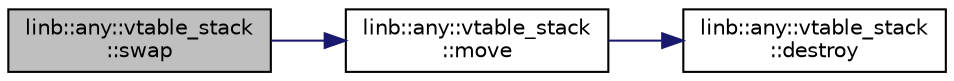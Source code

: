 digraph "linb::any::vtable_stack::swap"
{
 // LATEX_PDF_SIZE
  edge [fontname="Helvetica",fontsize="10",labelfontname="Helvetica",labelfontsize="10"];
  node [fontname="Helvetica",fontsize="10",shape=record];
  rankdir="LR";
  Node1 [label="linb::any::vtable_stack\l::swap",height=0.2,width=0.4,color="black", fillcolor="grey75", style="filled", fontcolor="black",tooltip=" "];
  Node1 -> Node2 [color="midnightblue",fontsize="10",style="solid"];
  Node2 [label="linb::any::vtable_stack\l::move",height=0.2,width=0.4,color="black", fillcolor="white", style="filled",URL="$structlinb_1_1any_1_1vtable__stack.html#ae34f9c0d030c522da7b731a53dcffc26",tooltip=" "];
  Node2 -> Node3 [color="midnightblue",fontsize="10",style="solid"];
  Node3 [label="linb::any::vtable_stack\l::destroy",height=0.2,width=0.4,color="black", fillcolor="white", style="filled",URL="$structlinb_1_1any_1_1vtable__stack.html#a9e261628e8215d5c0a091ab5d83e6b73",tooltip=" "];
}
